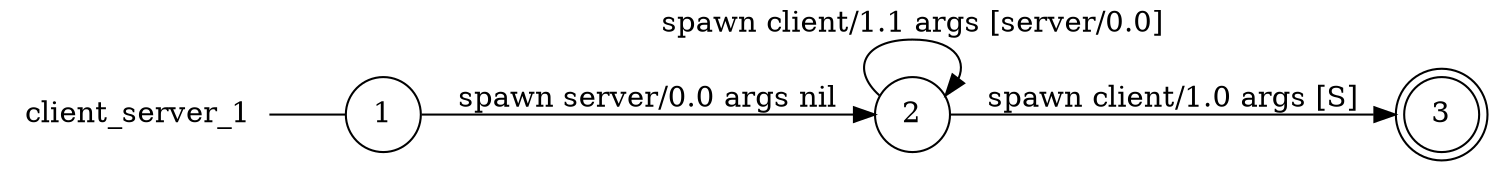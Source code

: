 digraph client_server_1 {
	rankdir="LR";
	n_0 [label="client_server_1", shape="plaintext"];
	n_1 [id="1", shape=circle, label="1"];
	n_0 -> n_1 [arrowhead=none];
	n_2 [id="4", shape=doublecircle, label="3"];
	n_3 [id="2", shape=circle, label="2"];

	n_1 -> n_3 [id="[$e|3]", label="spawn server/0.0 args nil"];
	n_3 -> n_2 [id="[$e|1]", label="spawn client/1.0 args [S]"];
	n_3 -> n_3 [id="[$e|6]", label="spawn client/1.1 args [server/0.0]"];
}
